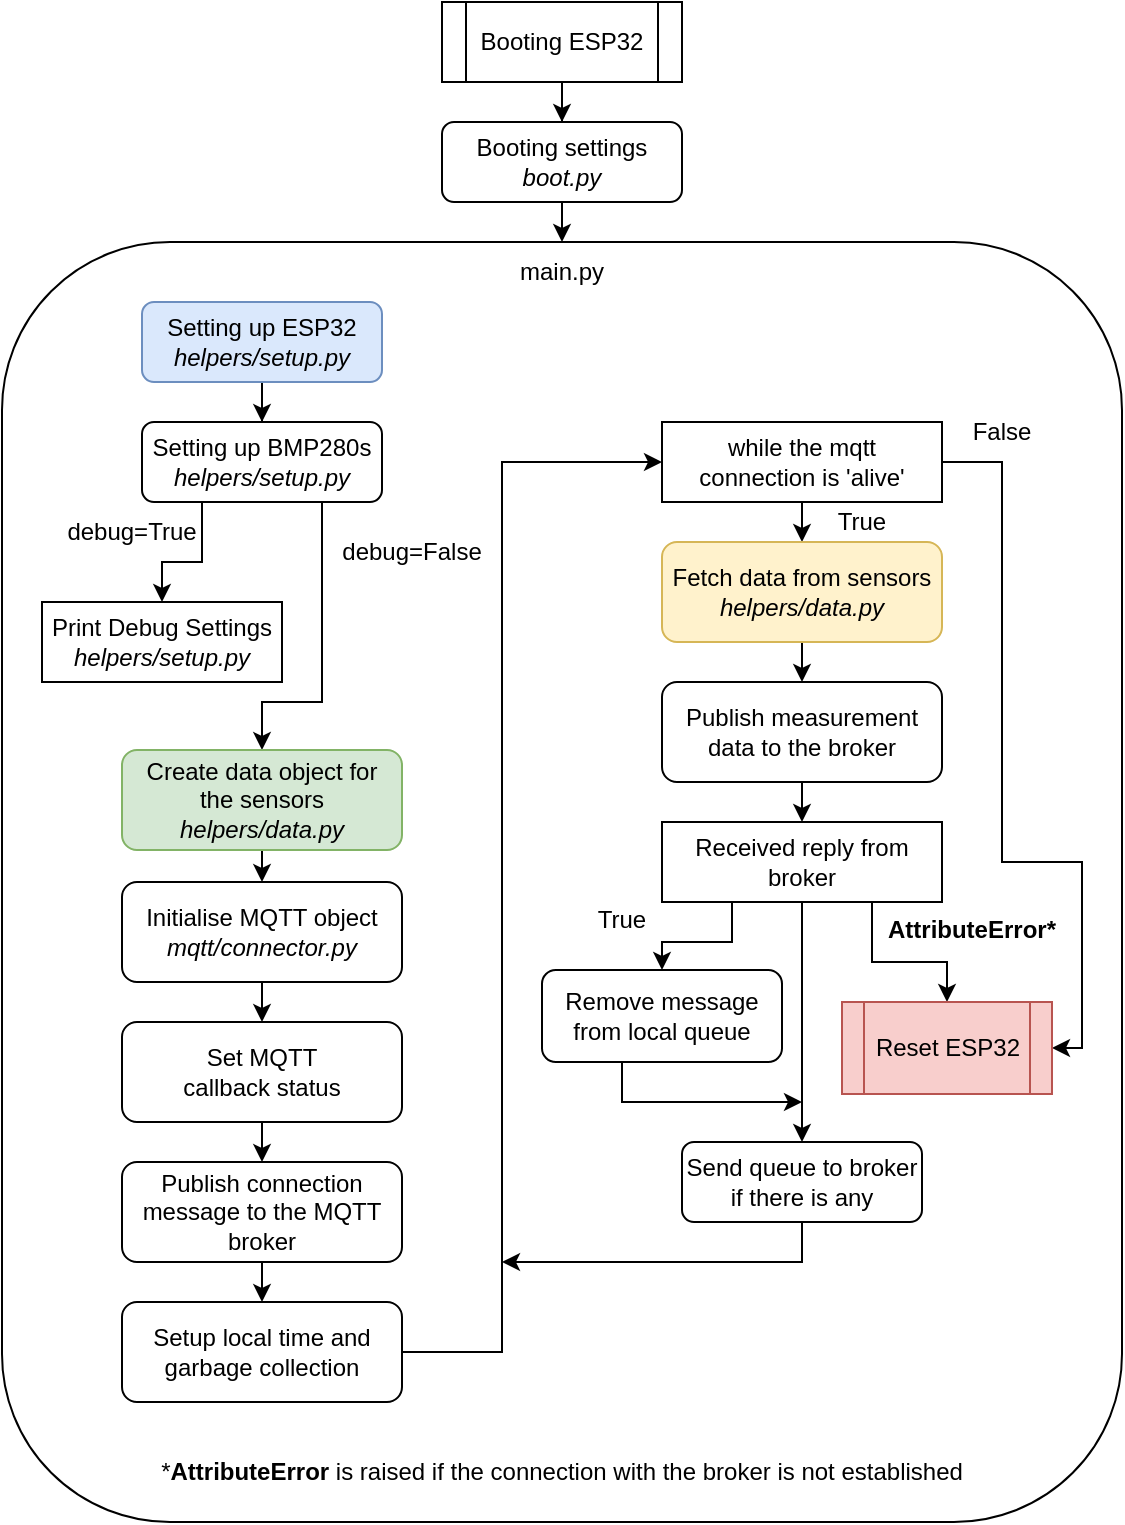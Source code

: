 <mxfile version="20.0.4" type="device" pages="3"><diagram id="fC9fgBrwcEIB_mw4v8hE" name="ESP32 Flowchart"><mxGraphModel dx="1422" dy="882" grid="1" gridSize="10" guides="1" tooltips="1" connect="1" arrows="1" fold="1" page="1" pageScale="1" pageWidth="1169" pageHeight="827" math="0" shadow="0"><root><mxCell id="0"/><mxCell id="1" parent="0"/><mxCell id="53Af96FarbrZgE9dDtDs-6" value="" style="edgeStyle=orthogonalEdgeStyle;rounded=0;orthogonalLoop=1;jettySize=auto;html=1;" parent="1" source="53Af96FarbrZgE9dDtDs-1" target="53Af96FarbrZgE9dDtDs-5" edge="1"><mxGeometry relative="1" as="geometry"/></mxCell><mxCell id="53Af96FarbrZgE9dDtDs-1" value="Booting ESP32" style="shape=process;whiteSpace=wrap;html=1;backgroundOutline=1;" parent="1" vertex="1"><mxGeometry x="300" y="40" width="120" height="40" as="geometry"/></mxCell><mxCell id="53Af96FarbrZgE9dDtDs-11" style="edgeStyle=orthogonalEdgeStyle;rounded=0;orthogonalLoop=1;jettySize=auto;html=1;exitX=0.5;exitY=1;exitDx=0;exitDy=0;entryX=0.5;entryY=0;entryDx=0;entryDy=0;" parent="1" source="53Af96FarbrZgE9dDtDs-5" edge="1"><mxGeometry relative="1" as="geometry"><mxPoint x="360" y="160" as="targetPoint"/></mxGeometry></mxCell><mxCell id="53Af96FarbrZgE9dDtDs-5" value="Booting settings&lt;br&gt;&lt;i&gt;boot.py&lt;/i&gt;" style="rounded=1;whiteSpace=wrap;html=1;" parent="1" vertex="1"><mxGeometry x="300" y="100" width="120" height="40" as="geometry"/></mxCell><mxCell id="53Af96FarbrZgE9dDtDs-7" value="" style="rounded=1;whiteSpace=wrap;html=1;" parent="1" vertex="1"><mxGeometry x="80" y="160" width="560" height="640" as="geometry"/></mxCell><mxCell id="53Af96FarbrZgE9dDtDs-9" value="main.py" style="text;html=1;strokeColor=none;fillColor=none;align=center;verticalAlign=middle;whiteSpace=wrap;rounded=0;" parent="1" vertex="1"><mxGeometry x="330" y="160" width="60" height="30" as="geometry"/></mxCell><mxCell id="SnP6DWdvWy4U7h81YUTr-18" value="" style="edgeStyle=orthogonalEdgeStyle;rounded=0;orthogonalLoop=1;jettySize=auto;html=1;" parent="1" source="53Af96FarbrZgE9dDtDs-3" target="SnP6DWdvWy4U7h81YUTr-17" edge="1"><mxGeometry relative="1" as="geometry"/></mxCell><mxCell id="53Af96FarbrZgE9dDtDs-3" value="Setting up ESP32&lt;br&gt;&lt;i&gt;helpers/setup.py&lt;/i&gt;" style="rounded=1;whiteSpace=wrap;html=1;fillColor=#dae8fc;strokeColor=#6c8ebf;" parent="1" vertex="1"><mxGeometry x="150" y="190" width="120" height="40" as="geometry"/></mxCell><mxCell id="Z7WzEo6FXxAUF5FN2QjD-2" style="edgeStyle=orthogonalEdgeStyle;rounded=0;orthogonalLoop=1;jettySize=auto;html=1;exitX=0.25;exitY=1;exitDx=0;exitDy=0;entryX=0.5;entryY=0;entryDx=0;entryDy=0;" parent="1" source="SnP6DWdvWy4U7h81YUTr-17" target="Z7WzEo6FXxAUF5FN2QjD-1" edge="1"><mxGeometry relative="1" as="geometry"><Array as="points"><mxPoint x="180" y="320"/><mxPoint x="160" y="320"/></Array></mxGeometry></mxCell><mxCell id="Z7WzEo6FXxAUF5FN2QjD-6" style="edgeStyle=orthogonalEdgeStyle;rounded=0;orthogonalLoop=1;jettySize=auto;html=1;exitX=0.75;exitY=1;exitDx=0;exitDy=0;entryX=0.5;entryY=0;entryDx=0;entryDy=0;" parent="1" source="SnP6DWdvWy4U7h81YUTr-17" target="Z7WzEo6FXxAUF5FN2QjD-5" edge="1"><mxGeometry relative="1" as="geometry"><Array as="points"><mxPoint x="240" y="390"/><mxPoint x="210" y="390"/></Array></mxGeometry></mxCell><mxCell id="SnP6DWdvWy4U7h81YUTr-17" value="Setting up BMP280s&lt;br&gt;&lt;i&gt;helpers/setup.py&lt;/i&gt;" style="rounded=1;whiteSpace=wrap;html=1;" parent="1" vertex="1"><mxGeometry x="150" y="250" width="120" height="40" as="geometry"/></mxCell><mxCell id="Z7WzEo6FXxAUF5FN2QjD-1" value="Print Debug Settings&lt;br&gt;&lt;i&gt;helpers/setup.py&lt;/i&gt;" style="rounded=0;whiteSpace=wrap;html=1;" parent="1" vertex="1"><mxGeometry x="100" y="340" width="120" height="40" as="geometry"/></mxCell><mxCell id="Z7WzEo6FXxAUF5FN2QjD-3" value="debug=True" style="text;html=1;strokeColor=none;fillColor=none;align=center;verticalAlign=middle;whiteSpace=wrap;rounded=0;" parent="1" vertex="1"><mxGeometry x="110" y="290" width="70" height="30" as="geometry"/></mxCell><mxCell id="Z7WzEo6FXxAUF5FN2QjD-4" value="debug=False" style="text;html=1;strokeColor=none;fillColor=none;align=center;verticalAlign=middle;whiteSpace=wrap;rounded=0;" parent="1" vertex="1"><mxGeometry x="250" y="300" width="70" height="30" as="geometry"/></mxCell><mxCell id="NQaKwPLvPHTVmJxdvq2g-2" style="edgeStyle=orthogonalEdgeStyle;rounded=0;orthogonalLoop=1;jettySize=auto;html=1;exitX=0.5;exitY=1;exitDx=0;exitDy=0;entryX=0.5;entryY=0;entryDx=0;entryDy=0;fontSize=12;fontColor=default;" parent="1" source="Z7WzEo6FXxAUF5FN2QjD-5" target="NQaKwPLvPHTVmJxdvq2g-1" edge="1"><mxGeometry relative="1" as="geometry"/></mxCell><mxCell id="Z7WzEo6FXxAUF5FN2QjD-5" value="Create data object for &lt;br&gt;the sensors&lt;br&gt;&lt;i&gt;helpers/data.py&lt;/i&gt;" style="rounded=1;whiteSpace=wrap;html=1;fillColor=#d5e8d4;strokeColor=#82b366;" parent="1" vertex="1"><mxGeometry x="140" y="414" width="140" height="50" as="geometry"/></mxCell><mxCell id="NQaKwPLvPHTVmJxdvq2g-4" style="edgeStyle=orthogonalEdgeStyle;rounded=0;orthogonalLoop=1;jettySize=auto;html=1;exitX=0.5;exitY=1;exitDx=0;exitDy=0;entryX=0.5;entryY=0;entryDx=0;entryDy=0;fontSize=12;fontColor=default;" parent="1" source="NQaKwPLvPHTVmJxdvq2g-1" target="NQaKwPLvPHTVmJxdvq2g-3" edge="1"><mxGeometry relative="1" as="geometry"/></mxCell><mxCell id="NQaKwPLvPHTVmJxdvq2g-1" value="Initialise MQTT object&lt;br&gt;&lt;i&gt;mqtt/connector.py&lt;/i&gt;" style="rounded=1;whiteSpace=wrap;html=1;labelBackgroundColor=none;fontSize=12;fontColor=default;" parent="1" vertex="1"><mxGeometry x="140" y="480" width="140" height="50" as="geometry"/></mxCell><mxCell id="NQaKwPLvPHTVmJxdvq2g-6" style="edgeStyle=orthogonalEdgeStyle;rounded=0;orthogonalLoop=1;jettySize=auto;html=1;exitX=0.5;exitY=1;exitDx=0;exitDy=0;entryX=0.5;entryY=0;entryDx=0;entryDy=0;fontSize=12;fontColor=default;" parent="1" source="NQaKwPLvPHTVmJxdvq2g-3" target="NQaKwPLvPHTVmJxdvq2g-5" edge="1"><mxGeometry relative="1" as="geometry"/></mxCell><mxCell id="NQaKwPLvPHTVmJxdvq2g-3" value="Set MQTT&lt;br&gt;callback status" style="rounded=1;whiteSpace=wrap;html=1;labelBackgroundColor=none;fontSize=12;fontColor=default;" parent="1" vertex="1"><mxGeometry x="140" y="550" width="140" height="50" as="geometry"/></mxCell><mxCell id="NQaKwPLvPHTVmJxdvq2g-8" style="edgeStyle=orthogonalEdgeStyle;rounded=0;orthogonalLoop=1;jettySize=auto;html=1;exitX=0.5;exitY=1;exitDx=0;exitDy=0;entryX=0.5;entryY=0;entryDx=0;entryDy=0;fontSize=12;fontColor=default;" parent="1" source="NQaKwPLvPHTVmJxdvq2g-5" target="NQaKwPLvPHTVmJxdvq2g-7" edge="1"><mxGeometry relative="1" as="geometry"/></mxCell><mxCell id="NQaKwPLvPHTVmJxdvq2g-5" value="Publish connection message to the MQTT broker" style="rounded=1;whiteSpace=wrap;html=1;labelBackgroundColor=none;fontSize=12;fontColor=default;" parent="1" vertex="1"><mxGeometry x="140" y="620" width="140" height="50" as="geometry"/></mxCell><mxCell id="NQaKwPLvPHTVmJxdvq2g-11" style="edgeStyle=orthogonalEdgeStyle;rounded=0;orthogonalLoop=1;jettySize=auto;html=1;exitX=1;exitY=0.5;exitDx=0;exitDy=0;entryX=0;entryY=0.5;entryDx=0;entryDy=0;fontSize=12;fontColor=default;" parent="1" source="NQaKwPLvPHTVmJxdvq2g-7" target="NQaKwPLvPHTVmJxdvq2g-9" edge="1"><mxGeometry relative="1" as="geometry"><Array as="points"><mxPoint x="330" y="715"/><mxPoint x="330" y="270"/></Array></mxGeometry></mxCell><mxCell id="NQaKwPLvPHTVmJxdvq2g-7" value="Setup local time and garbage collection" style="rounded=1;whiteSpace=wrap;html=1;labelBackgroundColor=none;fontSize=12;fontColor=default;" parent="1" vertex="1"><mxGeometry x="140" y="690" width="140" height="50" as="geometry"/></mxCell><mxCell id="NQaKwPLvPHTVmJxdvq2g-13" style="edgeStyle=orthogonalEdgeStyle;rounded=0;orthogonalLoop=1;jettySize=auto;html=1;exitX=0.5;exitY=1;exitDx=0;exitDy=0;entryX=0.5;entryY=0;entryDx=0;entryDy=0;fontSize=12;fontColor=default;" parent="1" source="NQaKwPLvPHTVmJxdvq2g-9" target="NQaKwPLvPHTVmJxdvq2g-12" edge="1"><mxGeometry relative="1" as="geometry"/></mxCell><mxCell id="S67PxxRmqpuKEhJeRAga-6" style="edgeStyle=orthogonalEdgeStyle;rounded=0;orthogonalLoop=1;jettySize=auto;html=1;exitX=1;exitY=0.5;exitDx=0;exitDy=0;entryX=1;entryY=0.5;entryDx=0;entryDy=0;fontSize=12;fontColor=default;" parent="1" source="NQaKwPLvPHTVmJxdvq2g-9" target="K12yTv3inKPSxGQa0b8g-11" edge="1"><mxGeometry relative="1" as="geometry"><Array as="points"><mxPoint x="580" y="270"/><mxPoint x="580" y="470"/><mxPoint x="620" y="470"/><mxPoint x="620" y="563"/></Array></mxGeometry></mxCell><mxCell id="NQaKwPLvPHTVmJxdvq2g-9" value="while the mqtt &lt;br&gt;connection is 'alive'" style="rounded=0;whiteSpace=wrap;html=1;labelBackgroundColor=none;fontSize=12;fontColor=default;" parent="1" vertex="1"><mxGeometry x="410" y="250" width="140" height="40" as="geometry"/></mxCell><mxCell id="K12yTv3inKPSxGQa0b8g-2" style="edgeStyle=orthogonalEdgeStyle;rounded=0;orthogonalLoop=1;jettySize=auto;html=1;exitX=0.5;exitY=1;exitDx=0;exitDy=0;entryX=0.5;entryY=0;entryDx=0;entryDy=0;fontSize=12;fontColor=default;" parent="1" source="NQaKwPLvPHTVmJxdvq2g-12" target="K12yTv3inKPSxGQa0b8g-1" edge="1"><mxGeometry relative="1" as="geometry"/></mxCell><mxCell id="NQaKwPLvPHTVmJxdvq2g-12" value="Fetch data from sensors&lt;br&gt;&lt;i&gt;helpers/data.py&lt;/i&gt;" style="rounded=1;whiteSpace=wrap;html=1;labelBackgroundColor=none;fontSize=12;fillColor=#fff2cc;strokeColor=#d6b656;" parent="1" vertex="1"><mxGeometry x="410" y="310" width="140" height="50" as="geometry"/></mxCell><mxCell id="K12yTv3inKPSxGQa0b8g-5" style="edgeStyle=orthogonalEdgeStyle;rounded=0;orthogonalLoop=1;jettySize=auto;html=1;exitX=0.5;exitY=1;exitDx=0;exitDy=0;entryX=0.5;entryY=0;entryDx=0;entryDy=0;fontSize=12;fontColor=default;" parent="1" source="K12yTv3inKPSxGQa0b8g-1" target="K12yTv3inKPSxGQa0b8g-4" edge="1"><mxGeometry relative="1" as="geometry"/></mxCell><mxCell id="K12yTv3inKPSxGQa0b8g-1" value="Publish measurement data to the broker" style="rounded=1;whiteSpace=wrap;html=1;labelBackgroundColor=none;fontSize=12;fontColor=default;" parent="1" vertex="1"><mxGeometry x="410" y="380" width="140" height="50" as="geometry"/></mxCell><mxCell id="K12yTv3inKPSxGQa0b8g-7" style="edgeStyle=orthogonalEdgeStyle;rounded=0;orthogonalLoop=1;jettySize=auto;html=1;exitX=0.25;exitY=1;exitDx=0;exitDy=0;entryX=0.5;entryY=0;entryDx=0;entryDy=0;fontSize=12;fontColor=default;" parent="1" source="K12yTv3inKPSxGQa0b8g-4" target="K12yTv3inKPSxGQa0b8g-9" edge="1"><mxGeometry relative="1" as="geometry"><mxPoint x="400" y="524" as="targetPoint"/></mxGeometry></mxCell><mxCell id="K12yTv3inKPSxGQa0b8g-12" style="edgeStyle=orthogonalEdgeStyle;rounded=0;orthogonalLoop=1;jettySize=auto;html=1;exitX=0.75;exitY=1;exitDx=0;exitDy=0;entryX=0.5;entryY=0;entryDx=0;entryDy=0;fontSize=12;fontColor=default;" parent="1" source="K12yTv3inKPSxGQa0b8g-4" target="K12yTv3inKPSxGQa0b8g-11" edge="1"><mxGeometry relative="1" as="geometry"><Array as="points"><mxPoint x="515" y="520"/><mxPoint x="553" y="520"/></Array></mxGeometry></mxCell><mxCell id="S67PxxRmqpuKEhJeRAga-2" style="edgeStyle=orthogonalEdgeStyle;rounded=0;orthogonalLoop=1;jettySize=auto;html=1;exitX=0.5;exitY=1;exitDx=0;exitDy=0;entryX=0.5;entryY=0;entryDx=0;entryDy=0;fontSize=12;fontColor=default;" parent="1" source="K12yTv3inKPSxGQa0b8g-4" target="S67PxxRmqpuKEhJeRAga-1" edge="1"><mxGeometry relative="1" as="geometry"/></mxCell><mxCell id="K12yTv3inKPSxGQa0b8g-4" value="Received reply from broker" style="rounded=0;whiteSpace=wrap;html=1;labelBackgroundColor=none;fontSize=12;fontColor=default;" parent="1" vertex="1"><mxGeometry x="410" y="450" width="140" height="40" as="geometry"/></mxCell><mxCell id="S67PxxRmqpuKEhJeRAga-4" style="edgeStyle=orthogonalEdgeStyle;rounded=0;orthogonalLoop=1;jettySize=auto;html=1;exitX=0.5;exitY=1;exitDx=0;exitDy=0;fontSize=12;fontColor=default;" parent="1" source="K12yTv3inKPSxGQa0b8g-9" edge="1"><mxGeometry relative="1" as="geometry"><mxPoint x="480" y="590" as="targetPoint"/><Array as="points"><mxPoint x="390" y="590"/></Array></mxGeometry></mxCell><mxCell id="K12yTv3inKPSxGQa0b8g-9" value="Remove message from local queue" style="rounded=1;whiteSpace=wrap;html=1;labelBackgroundColor=none;fontSize=12;fontColor=default;" parent="1" vertex="1"><mxGeometry x="350" y="524" width="120" height="46" as="geometry"/></mxCell><mxCell id="K12yTv3inKPSxGQa0b8g-10" value="True" style="text;html=1;strokeColor=none;fillColor=none;align=center;verticalAlign=middle;whiteSpace=wrap;rounded=0;labelBackgroundColor=none;fontSize=12;fontColor=default;" parent="1" vertex="1"><mxGeometry x="360" y="484" width="60" height="30" as="geometry"/></mxCell><mxCell id="K12yTv3inKPSxGQa0b8g-11" value="Reset ESP32" style="shape=process;whiteSpace=wrap;html=1;backgroundOutline=1;labelBackgroundColor=none;fontSize=12;fillColor=#f8cecc;strokeColor=#b85450;" parent="1" vertex="1"><mxGeometry x="500" y="540" width="105" height="46" as="geometry"/></mxCell><mxCell id="K12yTv3inKPSxGQa0b8g-13" value="AttributeError*" style="text;html=1;strokeColor=none;fillColor=none;align=center;verticalAlign=middle;whiteSpace=wrap;rounded=0;labelBackgroundColor=none;fontSize=12;fontColor=default;fontStyle=1" parent="1" vertex="1"><mxGeometry x="515" y="494" width="100" height="20" as="geometry"/></mxCell><mxCell id="K12yTv3inKPSxGQa0b8g-14" value="*&lt;b&gt;AttributeError&lt;/b&gt; is raised if the connection with the broker is not established" style="text;html=1;strokeColor=none;fillColor=none;align=center;verticalAlign=middle;whiteSpace=wrap;rounded=0;labelBackgroundColor=none;fontSize=12;fontColor=default;" parent="1" vertex="1"><mxGeometry x="155" y="760" width="410" height="30" as="geometry"/></mxCell><mxCell id="K12yTv3inKPSxGQa0b8g-15" value="True" style="text;html=1;strokeColor=none;fillColor=none;align=center;verticalAlign=middle;whiteSpace=wrap;rounded=0;labelBackgroundColor=none;fontSize=12;fontColor=default;" parent="1" vertex="1"><mxGeometry x="480" y="290" width="60" height="20" as="geometry"/></mxCell><mxCell id="S67PxxRmqpuKEhJeRAga-8" style="edgeStyle=orthogonalEdgeStyle;rounded=0;orthogonalLoop=1;jettySize=auto;html=1;exitX=0.5;exitY=1;exitDx=0;exitDy=0;fontSize=12;fontColor=default;" parent="1" source="S67PxxRmqpuKEhJeRAga-1" edge="1"><mxGeometry relative="1" as="geometry"><mxPoint x="330" y="670" as="targetPoint"/><Array as="points"><mxPoint x="480" y="670"/></Array></mxGeometry></mxCell><mxCell id="S67PxxRmqpuKEhJeRAga-1" value="Send queue to broker if there is any" style="rounded=1;whiteSpace=wrap;html=1;labelBackgroundColor=none;fontSize=12;fontColor=default;" parent="1" vertex="1"><mxGeometry x="420" y="610" width="120" height="40" as="geometry"/></mxCell><mxCell id="MwTVqAfAhMBMi_h9aweC-1" value="False" style="text;html=1;strokeColor=none;fillColor=none;align=center;verticalAlign=middle;whiteSpace=wrap;rounded=0;labelBackgroundColor=none;fontSize=12;fontColor=default;" parent="1" vertex="1"><mxGeometry x="550" y="240" width="60" height="30" as="geometry"/></mxCell></root></mxGraphModel></diagram><diagram id="O9SChv7dzbdi_0DTs12p" name="helpers/settings.py"><mxGraphModel dx="1422" dy="882" grid="1" gridSize="10" guides="1" tooltips="1" connect="1" arrows="1" fold="1" page="1" pageScale="1" pageWidth="1169" pageHeight="827" math="0" shadow="0"><root><mxCell id="0"/><mxCell id="1" parent="0"/><mxCell id="Esq8x6OvgZqeyoxips4s-1" value="" style="rounded=1;whiteSpace=wrap;html=1;fillColor=#dae8fc;strokeColor=#6c8ebf;" parent="1" vertex="1"><mxGeometry x="80" y="40" width="320" height="420" as="geometry"/></mxCell><mxCell id="Esq8x6OvgZqeyoxips4s-2" value="&lt;i&gt;helpers/settings.py - Settings.settings&lt;/i&gt;" style="text;html=1;strokeColor=none;fillColor=none;align=center;verticalAlign=middle;whiteSpace=wrap;rounded=0;" parent="1" vertex="1"><mxGeometry x="130" y="40" width="220" height="30" as="geometry"/></mxCell><mxCell id="Ququ8uG09vYqfiZxhY0d-1" style="edgeStyle=orthogonalEdgeStyle;rounded=0;orthogonalLoop=1;jettySize=auto;html=1;exitX=0.5;exitY=1;exitDx=0;exitDy=0;entryX=0.5;entryY=0;entryDx=0;entryDy=0;" parent="1" source="Esq8x6OvgZqeyoxips4s-4" target="Esq8x6OvgZqeyoxips4s-7" edge="1"><mxGeometry relative="1" as="geometry"/></mxCell><mxCell id="Esq8x6OvgZqeyoxips4s-4" value="Reduce the ESP32s' frequency" style="rounded=1;whiteSpace=wrap;html=1;" parent="1" vertex="1"><mxGeometry x="180" y="70" width="120" height="40" as="geometry"/></mxCell><mxCell id="Esq8x6OvgZqeyoxips4s-7" value="Connecting device to the local network&lt;br&gt;&lt;i&gt;wireless/wireless.py&lt;/i&gt;" style="rounded=1;whiteSpace=wrap;html=1;" parent="1" vertex="1"><mxGeometry x="180" y="130" width="120" height="50" as="geometry"/></mxCell><mxCell id="Esq8x6OvgZqeyoxips4s-8" value="Reset ESP32" style="shape=process;whiteSpace=wrap;html=1;backgroundOutline=1;fillColor=#f8cecc;strokeColor=#b85450;" parent="1" vertex="1"><mxGeometry x="110" y="220" width="120" height="50" as="geometry"/></mxCell><mxCell id="Esq8x6OvgZqeyoxips4s-9" style="edgeStyle=orthogonalEdgeStyle;rounded=0;orthogonalLoop=1;jettySize=auto;html=1;exitX=0.25;exitY=1;exitDx=0;exitDy=0;entryX=0.5;entryY=0;entryDx=0;entryDy=0;" parent="1" source="Esq8x6OvgZqeyoxips4s-7" target="Esq8x6OvgZqeyoxips4s-8" edge="1"><mxGeometry relative="1" as="geometry"/></mxCell><mxCell id="Esq8x6OvgZqeyoxips4s-10" value="Connection Timeout" style="text;html=1;strokeColor=none;fillColor=none;align=center;verticalAlign=middle;whiteSpace=wrap;rounded=0;" parent="1" vertex="1"><mxGeometry x="100" y="180" width="70" height="20" as="geometry"/></mxCell><mxCell id="Esq8x6OvgZqeyoxips4s-11" value="Successfully Connected" style="text;html=1;strokeColor=none;fillColor=none;align=center;verticalAlign=middle;whiteSpace=wrap;rounded=0;" parent="1" vertex="1"><mxGeometry x="280" y="210" width="70" height="20" as="geometry"/></mxCell><mxCell id="Esq8x6OvgZqeyoxips4s-12" value="Setup the BMP280 instances&lt;br&gt;(BUS A and/or BUS B)&lt;br&gt;&lt;i&gt;sensors/bmp280.py&lt;/i&gt;" style="rounded=1;whiteSpace=wrap;html=1;" parent="1" vertex="1"><mxGeometry x="145" y="310" width="190" height="56" as="geometry"/></mxCell><mxCell id="Esq8x6OvgZqeyoxips4s-13" style="edgeStyle=orthogonalEdgeStyle;rounded=0;orthogonalLoop=1;jettySize=auto;html=1;exitX=0.75;exitY=1;exitDx=0;exitDy=0;entryX=0.5;entryY=0;entryDx=0;entryDy=0;" parent="1" source="Esq8x6OvgZqeyoxips4s-7" target="Esq8x6OvgZqeyoxips4s-12" edge="1"><mxGeometry relative="1" as="geometry"><Array as="points"><mxPoint x="270" y="290"/><mxPoint x="240" y="290"/></Array></mxGeometry></mxCell><mxCell id="Esq8x6OvgZqeyoxips4s-15" value="Return instances to caller" style="shape=process;whiteSpace=wrap;html=1;backgroundOutline=1;" parent="1" vertex="1"><mxGeometry x="180" y="390" width="120" height="50" as="geometry"/></mxCell><mxCell id="Esq8x6OvgZqeyoxips4s-16" value="" style="edgeStyle=orthogonalEdgeStyle;rounded=0;orthogonalLoop=1;jettySize=auto;html=1;" parent="1" source="Esq8x6OvgZqeyoxips4s-12" target="Esq8x6OvgZqeyoxips4s-15" edge="1"><mxGeometry relative="1" as="geometry"/></mxCell></root></mxGraphModel></diagram><diagram id="3bkHL81BumajEWqdH3hx" name="helpers/data.py"><mxGraphModel dx="1422" dy="825" grid="1" gridSize="10" guides="1" tooltips="1" connect="1" arrows="1" fold="1" page="1" pageScale="1" pageWidth="1169" pageHeight="827" math="0" shadow="0"><root><mxCell id="0"/><mxCell id="1" parent="0"/><mxCell id="tzf7TwOyZgSlvFhTXT-R-12" value="" style="group" parent="1" vertex="1" connectable="0"><mxGeometry x="80" y="40" width="420" height="250" as="geometry"/></mxCell><mxCell id="BH-Jv-GnsgS8-R3sh9NR-1" value="" style="rounded=1;whiteSpace=wrap;html=1;fillColor=#d5e8d4;strokeColor=#82b366;container=0;" parent="tzf7TwOyZgSlvFhTXT-R-12" vertex="1"><mxGeometry width="420" height="250" as="geometry"/></mxCell><mxCell id="BH-Jv-GnsgS8-R3sh9NR-2" value="helpers/data.py - Data.__init__" style="text;html=1;strokeColor=none;fillColor=none;align=center;verticalAlign=middle;whiteSpace=wrap;rounded=0;container=0;" parent="tzf7TwOyZgSlvFhTXT-R-12" vertex="1"><mxGeometry x="105" width="210" height="30" as="geometry"/></mxCell><mxCell id="I-v-URGp-GLoTaMJSAcC-1" value="Put sensor data in variable [list]" style="rounded=1;whiteSpace=wrap;html=1;container=0;" parent="tzf7TwOyZgSlvFhTXT-R-12" vertex="1"><mxGeometry x="150" y="30" width="120" height="50" as="geometry"/></mxCell><mxCell id="I-v-URGp-GLoTaMJSAcC-9" value="set variable 'samples'" style="rounded=1;whiteSpace=wrap;html=1;container=0;" parent="tzf7TwOyZgSlvFhTXT-R-12" vertex="1"><mxGeometry x="20" y="140" width="120" height="50" as="geometry"/></mxCell><mxCell id="I-v-URGp-GLoTaMJSAcC-15" style="edgeStyle=orthogonalEdgeStyle;rounded=0;orthogonalLoop=1;jettySize=auto;html=1;exitX=0.25;exitY=1;exitDx=0;exitDy=0;entryX=0.5;entryY=0;entryDx=0;entryDy=0;" parent="tzf7TwOyZgSlvFhTXT-R-12" source="I-v-URGp-GLoTaMJSAcC-1" target="I-v-URGp-GLoTaMJSAcC-9" edge="1"><mxGeometry relative="1" as="geometry"/></mxCell><mxCell id="I-v-URGp-GLoTaMJSAcC-10" value="set variable 'period'" style="rounded=1;whiteSpace=wrap;html=1;container=0;" parent="tzf7TwOyZgSlvFhTXT-R-12" vertex="1"><mxGeometry x="280" y="140" width="120" height="50" as="geometry"/></mxCell><mxCell id="I-v-URGp-GLoTaMJSAcC-16" style="edgeStyle=orthogonalEdgeStyle;rounded=0;orthogonalLoop=1;jettySize=auto;html=1;exitX=0.75;exitY=1;exitDx=0;exitDy=0;entryX=0.5;entryY=0;entryDx=0;entryDy=0;" parent="tzf7TwOyZgSlvFhTXT-R-12" source="I-v-URGp-GLoTaMJSAcC-1" target="I-v-URGp-GLoTaMJSAcC-10" edge="1"><mxGeometry relative="1" as="geometry"/></mxCell><mxCell id="I-v-URGp-GLoTaMJSAcC-13" value="if input &lt;i&gt;samples&lt;/i&gt; &lt;b&gt;is not None&lt;/b&gt;" style="text;html=1;strokeColor=none;fillColor=none;align=center;verticalAlign=middle;whiteSpace=wrap;rounded=0;container=0;" parent="tzf7TwOyZgSlvFhTXT-R-12" vertex="1"><mxGeometry x="45" y="60" width="90" height="40" as="geometry"/></mxCell><mxCell id="I-v-URGp-GLoTaMJSAcC-14" value="if inputs &lt;i&gt;period&lt;/i&gt; &lt;b&gt;is not None&lt;/b&gt; and &lt;i&gt;samples&lt;/i&gt; &lt;b&gt;None&lt;/b&gt;" style="text;html=1;strokeColor=none;fillColor=none;align=center;verticalAlign=middle;whiteSpace=wrap;rounded=0;container=0;" parent="tzf7TwOyZgSlvFhTXT-R-12" vertex="1"><mxGeometry x="284.5" y="60" width="120" height="40" as="geometry"/></mxCell><mxCell id="I-v-URGp-GLoTaMJSAcC-18" style="edgeStyle=orthogonalEdgeStyle;rounded=0;orthogonalLoop=1;jettySize=auto;html=1;exitX=0.5;exitY=1;exitDx=0;exitDy=0;" parent="tzf7TwOyZgSlvFhTXT-R-12" source="I-v-URGp-GLoTaMJSAcC-1" edge="1"><mxGeometry relative="1" as="geometry"><mxPoint x="140" y="170" as="targetPoint"/><Array as="points"><mxPoint x="210" y="170"/></Array></mxGeometry></mxCell><mxCell id="I-v-URGp-GLoTaMJSAcC-19" value="&lt;b&gt;&lt;br&gt;&lt;/b&gt;" style="edgeLabel;html=1;align=center;verticalAlign=middle;resizable=0;points=[];labelBackgroundColor=default;fontColor=default;container=0;" parent="I-v-URGp-GLoTaMJSAcC-18" vertex="1" connectable="0"><mxGeometry x="-0.187" relative="1" as="geometry"><mxPoint as="offset"/></mxGeometry></mxCell><mxCell id="I-v-URGp-GLoTaMJSAcC-20" value="&lt;font style=&quot;font-size: 12px;&quot;&gt;If input&amp;nbsp;&lt;i style=&quot;&quot;&gt;samples&lt;/i&gt;&amp;nbsp;&lt;b style=&quot;&quot;&gt;is not None&lt;br&gt;&lt;/b&gt;and&amp;nbsp;&lt;i style=&quot;&quot;&gt;period&lt;/i&gt;&amp;nbsp;&lt;b style=&quot;&quot;&gt;is not None&lt;/b&gt;&lt;/font&gt;" style="text;html=1;strokeColor=none;fillColor=none;align=center;verticalAlign=middle;whiteSpace=wrap;rounded=0;labelBackgroundColor=none;fontColor=default;container=0;" parent="tzf7TwOyZgSlvFhTXT-R-12" vertex="1"><mxGeometry x="150" y="190" width="100" height="30" as="geometry"/></mxCell><mxCell id="iQWrQ43cukmnbsvRpF7L-22" value="" style="group" parent="1" vertex="1" connectable="0"><mxGeometry x="560" y="40" width="480" height="760" as="geometry"/></mxCell><mxCell id="6DAhSAJyC5-InAtaqXWS-1" value="" style="rounded=1;whiteSpace=wrap;html=1;labelBackgroundColor=none;fontSize=12;fillColor=#fff2cc;strokeColor=#d6b656;" parent="iQWrQ43cukmnbsvRpF7L-22" vertex="1"><mxGeometry width="480" height="760" as="geometry"/></mxCell><mxCell id="tzf7TwOyZgSlvFhTXT-R-9" value="" style="rounded=0;whiteSpace=wrap;html=1;labelBackgroundColor=none;fontSize=12;fontColor=default;" parent="iQWrQ43cukmnbsvRpF7L-22" vertex="1"><mxGeometry x="40" y="290" width="140" height="100" as="geometry"/></mxCell><mxCell id="6DAhSAJyC5-InAtaqXWS-2" value="helpers/data.py - Data.get" style="text;html=1;strokeColor=none;fillColor=none;align=center;verticalAlign=middle;whiteSpace=wrap;rounded=0;labelBackgroundColor=none;fontSize=12;fontColor=default;" parent="iQWrQ43cukmnbsvRpF7L-22" vertex="1"><mxGeometry x="160" width="160" height="30" as="geometry"/></mxCell><mxCell id="6DAhSAJyC5-InAtaqXWS-3" value="Make processed data list empty" style="rounded=1;whiteSpace=wrap;html=1;labelBackgroundColor=none;fontSize=12;fontColor=default;" parent="iQWrQ43cukmnbsvRpF7L-22" vertex="1"><mxGeometry x="180" y="30" width="120" height="50" as="geometry"/></mxCell><mxCell id="6DAhSAJyC5-InAtaqXWS-5" value="if variable 'samples' &lt;br&gt;is an integer" style="rounded=0;whiteSpace=wrap;html=1;labelBackgroundColor=none;fontSize=12;fontColor=default;" parent="iQWrQ43cukmnbsvRpF7L-22" vertex="1"><mxGeometry x="180" y="100" width="120" height="60" as="geometry"/></mxCell><mxCell id="tzf7TwOyZgSlvFhTXT-R-1" style="edgeStyle=orthogonalEdgeStyle;rounded=0;orthogonalLoop=1;jettySize=auto;html=1;exitX=0.5;exitY=1;exitDx=0;exitDy=0;entryX=0.5;entryY=0;entryDx=0;entryDy=0;fontSize=12;fontColor=default;" parent="iQWrQ43cukmnbsvRpF7L-22" source="6DAhSAJyC5-InAtaqXWS-3" target="6DAhSAJyC5-InAtaqXWS-5" edge="1"><mxGeometry relative="1" as="geometry"/></mxCell><mxCell id="tzf7TwOyZgSlvFhTXT-R-2" value="limit samples to 50" style="rounded=1;whiteSpace=wrap;html=1;labelBackgroundColor=none;fontSize=12;fontColor=default;" parent="iQWrQ43cukmnbsvRpF7L-22" vertex="1"><mxGeometry x="50" y="210" width="120" height="60" as="geometry"/></mxCell><mxCell id="tzf7TwOyZgSlvFhTXT-R-4" style="edgeStyle=orthogonalEdgeStyle;rounded=0;orthogonalLoop=1;jettySize=auto;html=1;exitX=0.25;exitY=1;exitDx=0;exitDy=0;entryX=0.5;entryY=0;entryDx=0;entryDy=0;fontSize=12;fontColor=default;" parent="iQWrQ43cukmnbsvRpF7L-22" source="6DAhSAJyC5-InAtaqXWS-5" target="tzf7TwOyZgSlvFhTXT-R-2" edge="1"><mxGeometry relative="1" as="geometry"/></mxCell><mxCell id="tzf7TwOyZgSlvFhTXT-R-3" value="Create &lt;i&gt;data&lt;/i&gt;&amp;nbsp;variable" style="rounded=1;whiteSpace=wrap;html=1;labelBackgroundColor=none;fontSize=12;fontColor=default;" parent="iQWrQ43cukmnbsvRpF7L-22" vertex="1"><mxGeometry x="250" y="210" width="120" height="60" as="geometry"/></mxCell><mxCell id="tzf7TwOyZgSlvFhTXT-R-5" style="edgeStyle=orthogonalEdgeStyle;rounded=0;orthogonalLoop=1;jettySize=auto;html=1;exitX=0.75;exitY=1;exitDx=0;exitDy=0;entryX=0.5;entryY=0;entryDx=0;entryDy=0;fontSize=12;fontColor=default;" parent="iQWrQ43cukmnbsvRpF7L-22" source="6DAhSAJyC5-InAtaqXWS-5" target="tzf7TwOyZgSlvFhTXT-R-3" edge="1"><mxGeometry relative="1" as="geometry"/></mxCell><mxCell id="tzf7TwOyZgSlvFhTXT-R-6" value="True" style="text;html=1;strokeColor=none;fillColor=none;align=center;verticalAlign=middle;whiteSpace=wrap;rounded=0;labelBackgroundColor=none;fontSize=12;fontColor=default;" parent="iQWrQ43cukmnbsvRpF7L-22" vertex="1"><mxGeometry x="120" y="160" width="60" height="30" as="geometry"/></mxCell><mxCell id="tzf7TwOyZgSlvFhTXT-R-7" value="False" style="text;html=1;strokeColor=none;fillColor=none;align=center;verticalAlign=middle;whiteSpace=wrap;rounded=0;labelBackgroundColor=none;fontSize=12;fontColor=default;" parent="iQWrQ43cukmnbsvRpF7L-22" vertex="1"><mxGeometry x="260" y="160" width="60" height="30" as="geometry"/></mxCell><mxCell id="tzf7TwOyZgSlvFhTXT-R-8" value="fetch &lt;i style=&quot;font-weight: bold;&quot;&gt;x&lt;/i&gt;&amp;nbsp;amount of measurements" style="rounded=1;whiteSpace=wrap;html=1;labelBackgroundColor=none;fontSize=12;fontColor=default;" parent="iQWrQ43cukmnbsvRpF7L-22" vertex="1"><mxGeometry x="50" y="320" width="120" height="60" as="geometry"/></mxCell><mxCell id="tzf7TwOyZgSlvFhTXT-R-10" value="For each sensor" style="text;html=1;strokeColor=none;fillColor=none;align=center;verticalAlign=middle;whiteSpace=wrap;rounded=0;labelBackgroundColor=none;fontSize=12;fontColor=default;" parent="iQWrQ43cukmnbsvRpF7L-22" vertex="1"><mxGeometry x="50" y="290" width="120" height="30" as="geometry"/></mxCell><mxCell id="tzf7TwOyZgSlvFhTXT-R-11" style="edgeStyle=orthogonalEdgeStyle;rounded=0;orthogonalLoop=1;jettySize=auto;html=1;exitX=0.5;exitY=1;exitDx=0;exitDy=0;entryX=0.5;entryY=0;entryDx=0;entryDy=0;fontSize=12;fontColor=default;" parent="iQWrQ43cukmnbsvRpF7L-22" source="tzf7TwOyZgSlvFhTXT-R-2" target="tzf7TwOyZgSlvFhTXT-R-10" edge="1"><mxGeometry relative="1" as="geometry"/></mxCell><mxCell id="iQWrQ43cukmnbsvRpF7L-1" value="Get current time in nanoseconds" style="rounded=1;whiteSpace=wrap;html=1;labelBackgroundColor=none;fontSize=12;fontColor=default;" parent="iQWrQ43cukmnbsvRpF7L-22" vertex="1"><mxGeometry x="250" y="290" width="120" height="60" as="geometry"/></mxCell><mxCell id="iQWrQ43cukmnbsvRpF7L-2" style="edgeStyle=orthogonalEdgeStyle;rounded=0;orthogonalLoop=1;jettySize=auto;html=1;exitX=0.5;exitY=1;exitDx=0;exitDy=0;entryX=0.5;entryY=0;entryDx=0;entryDy=0;fontSize=12;fontColor=default;" parent="iQWrQ43cukmnbsvRpF7L-22" source="tzf7TwOyZgSlvFhTXT-R-3" target="iQWrQ43cukmnbsvRpF7L-1" edge="1"><mxGeometry relative="1" as="geometry"/></mxCell><mxCell id="iQWrQ43cukmnbsvRpF7L-15" style="edgeStyle=orthogonalEdgeStyle;rounded=0;orthogonalLoop=1;jettySize=auto;html=1;exitX=0;exitY=0.5;exitDx=0;exitDy=0;fontSize=12;fontColor=default;" parent="iQWrQ43cukmnbsvRpF7L-22" source="iQWrQ43cukmnbsvRpF7L-3" edge="1"><mxGeometry relative="1" as="geometry"><mxPoint x="283" y="620" as="targetPoint"/><Array as="points"><mxPoint x="220" y="404"/><mxPoint x="220" y="620"/><mxPoint x="283" y="620"/></Array></mxGeometry></mxCell><mxCell id="iQWrQ43cukmnbsvRpF7L-3" value="While time elapsed is not more than &lt;i&gt;period&lt;/i&gt;&amp;nbsp;time" style="rounded=0;whiteSpace=wrap;html=1;labelBackgroundColor=none;fontSize=12;fontColor=default;" parent="iQWrQ43cukmnbsvRpF7L-22" vertex="1"><mxGeometry x="250" y="373.5" width="120" height="60" as="geometry"/></mxCell><mxCell id="iQWrQ43cukmnbsvRpF7L-4" style="edgeStyle=orthogonalEdgeStyle;rounded=0;orthogonalLoop=1;jettySize=auto;html=1;exitX=0.5;exitY=1;exitDx=0;exitDy=0;entryX=0.5;entryY=0;entryDx=0;entryDy=0;fontSize=12;fontColor=default;" parent="iQWrQ43cukmnbsvRpF7L-22" source="iQWrQ43cukmnbsvRpF7L-1" target="iQWrQ43cukmnbsvRpF7L-3" edge="1"><mxGeometry relative="1" as="geometry"/></mxCell><mxCell id="iQWrQ43cukmnbsvRpF7L-5" value="" style="rounded=0;whiteSpace=wrap;html=1;labelBackgroundColor=none;fontSize=12;fontColor=default;" parent="iQWrQ43cukmnbsvRpF7L-22" vertex="1"><mxGeometry x="240" y="453.5" width="140" height="70" as="geometry"/></mxCell><mxCell id="iQWrQ43cukmnbsvRpF7L-8" style="edgeStyle=orthogonalEdgeStyle;rounded=0;orthogonalLoop=1;jettySize=auto;html=1;exitX=0.5;exitY=1;exitDx=0;exitDy=0;entryX=0.5;entryY=0;entryDx=0;entryDy=0;fontSize=12;fontColor=default;" parent="iQWrQ43cukmnbsvRpF7L-22" source="iQWrQ43cukmnbsvRpF7L-3" target="iQWrQ43cukmnbsvRpF7L-5" edge="1"><mxGeometry relative="1" as="geometry"/></mxCell><mxCell id="iQWrQ43cukmnbsvRpF7L-6" value="fetch&amp;nbsp;measurements" style="rounded=1;whiteSpace=wrap;html=1;labelBackgroundColor=none;fontSize=12;fontColor=default;" parent="iQWrQ43cukmnbsvRpF7L-22" vertex="1"><mxGeometry x="250" y="483.5" width="120" height="30" as="geometry"/></mxCell><mxCell id="iQWrQ43cukmnbsvRpF7L-7" value="For each sensor" style="text;html=1;strokeColor=none;fillColor=none;align=center;verticalAlign=middle;whiteSpace=wrap;rounded=0;labelBackgroundColor=none;fontSize=12;fontColor=default;" parent="iQWrQ43cukmnbsvRpF7L-22" vertex="1"><mxGeometry x="250" y="453.5" width="120" height="30" as="geometry"/></mxCell><mxCell id="iQWrQ43cukmnbsvRpF7L-10" style="edgeStyle=orthogonalEdgeStyle;rounded=0;orthogonalLoop=1;jettySize=auto;html=1;exitX=1;exitY=0.5;exitDx=0;exitDy=0;entryX=1;entryY=0.5;entryDx=0;entryDy=0;fontSize=12;fontColor=default;" parent="iQWrQ43cukmnbsvRpF7L-22" source="iQWrQ43cukmnbsvRpF7L-9" target="iQWrQ43cukmnbsvRpF7L-3" edge="1"><mxGeometry relative="1" as="geometry"><Array as="points"><mxPoint x="420" y="573.5"/><mxPoint x="420" y="403.5"/></Array></mxGeometry></mxCell><mxCell id="iQWrQ43cukmnbsvRpF7L-9" value="If measurements is equal to or more than 50" style="rounded=0;whiteSpace=wrap;html=1;labelBackgroundColor=none;fontSize=12;fontColor=default;" parent="iQWrQ43cukmnbsvRpF7L-22" vertex="1"><mxGeometry x="240" y="543.5" width="140" height="60" as="geometry"/></mxCell><mxCell id="iQWrQ43cukmnbsvRpF7L-12" style="edgeStyle=orthogonalEdgeStyle;rounded=0;orthogonalLoop=1;jettySize=auto;html=1;exitX=0.5;exitY=1;exitDx=0;exitDy=0;entryX=0.5;entryY=0;entryDx=0;entryDy=0;fontSize=12;fontColor=default;" parent="iQWrQ43cukmnbsvRpF7L-22" source="iQWrQ43cukmnbsvRpF7L-5" target="iQWrQ43cukmnbsvRpF7L-9" edge="1"><mxGeometry relative="1" as="geometry"/></mxCell><mxCell id="iQWrQ43cukmnbsvRpF7L-11" value="False" style="text;html=1;strokeColor=none;fillColor=none;align=center;verticalAlign=middle;whiteSpace=wrap;rounded=0;labelBackgroundColor=none;fontSize=12;fontColor=default;" parent="iQWrQ43cukmnbsvRpF7L-22" vertex="1"><mxGeometry x="410" y="543.5" width="60" height="30" as="geometry"/></mxCell><mxCell id="iQWrQ43cukmnbsvRpF7L-13" value="Get average of measurements" style="rounded=0;whiteSpace=wrap;html=1;labelBackgroundColor=none;fontSize=12;fontColor=default;" parent="iQWrQ43cukmnbsvRpF7L-22" vertex="1"><mxGeometry x="155" y="640" width="170" height="40" as="geometry"/></mxCell><mxCell id="iQWrQ43cukmnbsvRpF7L-18" style="edgeStyle=orthogonalEdgeStyle;rounded=0;orthogonalLoop=1;jettySize=auto;html=1;exitX=0.5;exitY=1;exitDx=0;exitDy=0;entryX=0.25;entryY=0;entryDx=0;entryDy=0;fontSize=12;fontColor=default;" parent="iQWrQ43cukmnbsvRpF7L-22" source="tzf7TwOyZgSlvFhTXT-R-9" target="iQWrQ43cukmnbsvRpF7L-13" edge="1"><mxGeometry relative="1" as="geometry"/></mxCell><mxCell id="iQWrQ43cukmnbsvRpF7L-14" style="edgeStyle=orthogonalEdgeStyle;rounded=0;orthogonalLoop=1;jettySize=auto;html=1;exitX=0.5;exitY=1;exitDx=0;exitDy=0;entryX=0.75;entryY=0;entryDx=0;entryDy=0;fontSize=12;fontColor=default;" parent="iQWrQ43cukmnbsvRpF7L-22" source="iQWrQ43cukmnbsvRpF7L-9" target="iQWrQ43cukmnbsvRpF7L-13" edge="1"><mxGeometry relative="1" as="geometry"><Array as="points"><mxPoint x="310" y="620"/><mxPoint x="283" y="620"/></Array></mxGeometry></mxCell><mxCell id="iQWrQ43cukmnbsvRpF7L-16" value="True" style="text;html=1;strokeColor=none;fillColor=none;align=center;verticalAlign=middle;whiteSpace=wrap;rounded=0;labelBackgroundColor=none;fontSize=12;fontColor=default;" parent="iQWrQ43cukmnbsvRpF7L-22" vertex="1"><mxGeometry x="310" y="430" width="60" height="23.5" as="geometry"/></mxCell><mxCell id="iQWrQ43cukmnbsvRpF7L-17" value="False" style="text;html=1;strokeColor=none;fillColor=none;align=center;verticalAlign=middle;whiteSpace=wrap;rounded=0;labelBackgroundColor=none;fontSize=12;fontColor=default;" parent="iQWrQ43cukmnbsvRpF7L-22" vertex="1"><mxGeometry x="200" y="374" width="60" height="30" as="geometry"/></mxCell><mxCell id="iQWrQ43cukmnbsvRpF7L-19" value="True" style="text;html=1;strokeColor=none;fillColor=none;align=center;verticalAlign=middle;whiteSpace=wrap;rounded=0;labelBackgroundColor=none;fontSize=12;fontColor=default;" parent="iQWrQ43cukmnbsvRpF7L-22" vertex="1"><mxGeometry x="310" y="603.5" width="60" height="30" as="geometry"/></mxCell><mxCell id="iQWrQ43cukmnbsvRpF7L-20" value="Return average" style="shape=process;whiteSpace=wrap;html=1;backgroundOutline=1;labelBackgroundColor=none;fontSize=12;fontColor=default;" parent="iQWrQ43cukmnbsvRpF7L-22" vertex="1"><mxGeometry x="155" y="700" width="170" height="40" as="geometry"/></mxCell><mxCell id="iQWrQ43cukmnbsvRpF7L-21" style="edgeStyle=orthogonalEdgeStyle;rounded=0;orthogonalLoop=1;jettySize=auto;html=1;exitX=0.5;exitY=1;exitDx=0;exitDy=0;entryX=0.5;entryY=0;entryDx=0;entryDy=0;fontSize=12;fontColor=default;" parent="iQWrQ43cukmnbsvRpF7L-22" source="iQWrQ43cukmnbsvRpF7L-13" target="iQWrQ43cukmnbsvRpF7L-20" edge="1"><mxGeometry relative="1" as="geometry"/></mxCell></root></mxGraphModel></diagram></mxfile>